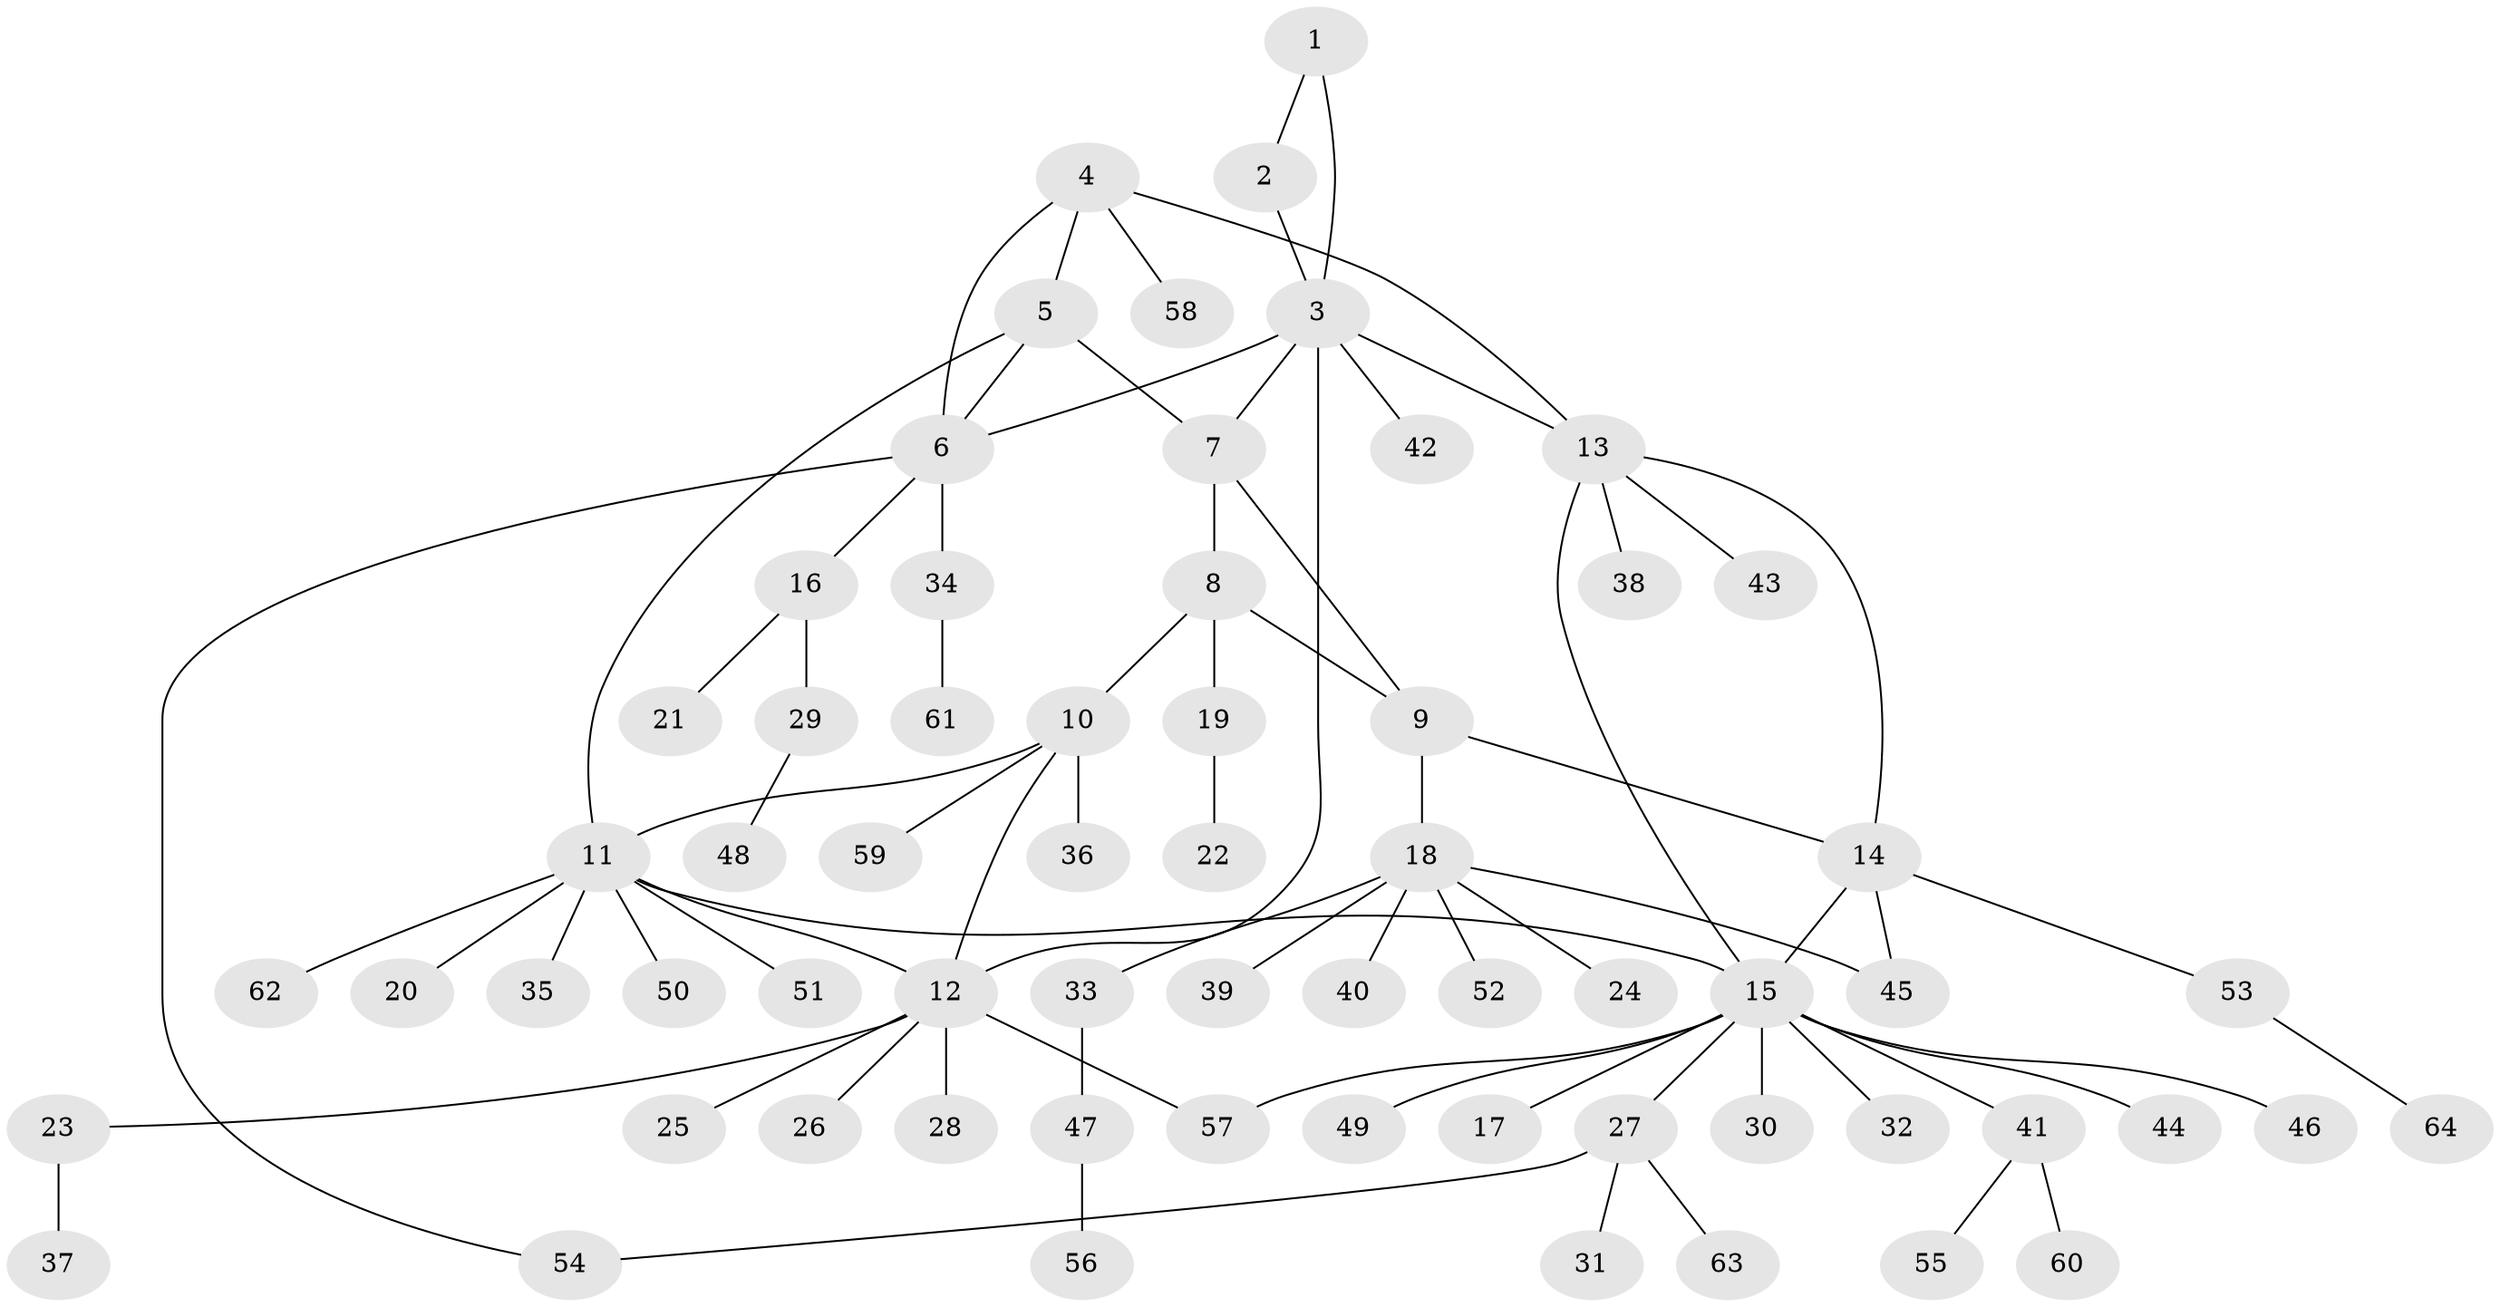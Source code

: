 // Generated by graph-tools (version 1.1) at 2025/11/02/27/25 16:11:34]
// undirected, 64 vertices, 77 edges
graph export_dot {
graph [start="1"]
  node [color=gray90,style=filled];
  1;
  2;
  3;
  4;
  5;
  6;
  7;
  8;
  9;
  10;
  11;
  12;
  13;
  14;
  15;
  16;
  17;
  18;
  19;
  20;
  21;
  22;
  23;
  24;
  25;
  26;
  27;
  28;
  29;
  30;
  31;
  32;
  33;
  34;
  35;
  36;
  37;
  38;
  39;
  40;
  41;
  42;
  43;
  44;
  45;
  46;
  47;
  48;
  49;
  50;
  51;
  52;
  53;
  54;
  55;
  56;
  57;
  58;
  59;
  60;
  61;
  62;
  63;
  64;
  1 -- 2;
  1 -- 3;
  2 -- 3;
  3 -- 6;
  3 -- 7;
  3 -- 12;
  3 -- 13;
  3 -- 42;
  4 -- 5;
  4 -- 6;
  4 -- 13;
  4 -- 58;
  5 -- 6;
  5 -- 7;
  5 -- 11;
  6 -- 16;
  6 -- 34;
  6 -- 54;
  7 -- 8;
  7 -- 9;
  8 -- 9;
  8 -- 10;
  8 -- 19;
  9 -- 14;
  9 -- 18;
  10 -- 11;
  10 -- 12;
  10 -- 36;
  10 -- 59;
  11 -- 12;
  11 -- 15;
  11 -- 20;
  11 -- 35;
  11 -- 50;
  11 -- 51;
  11 -- 62;
  12 -- 23;
  12 -- 25;
  12 -- 26;
  12 -- 28;
  12 -- 57;
  13 -- 14;
  13 -- 15;
  13 -- 38;
  13 -- 43;
  14 -- 15;
  14 -- 45;
  14 -- 53;
  15 -- 17;
  15 -- 27;
  15 -- 30;
  15 -- 32;
  15 -- 41;
  15 -- 44;
  15 -- 46;
  15 -- 49;
  15 -- 57;
  16 -- 21;
  16 -- 29;
  18 -- 24;
  18 -- 33;
  18 -- 39;
  18 -- 40;
  18 -- 45;
  18 -- 52;
  19 -- 22;
  23 -- 37;
  27 -- 31;
  27 -- 54;
  27 -- 63;
  29 -- 48;
  33 -- 47;
  34 -- 61;
  41 -- 55;
  41 -- 60;
  47 -- 56;
  53 -- 64;
}
